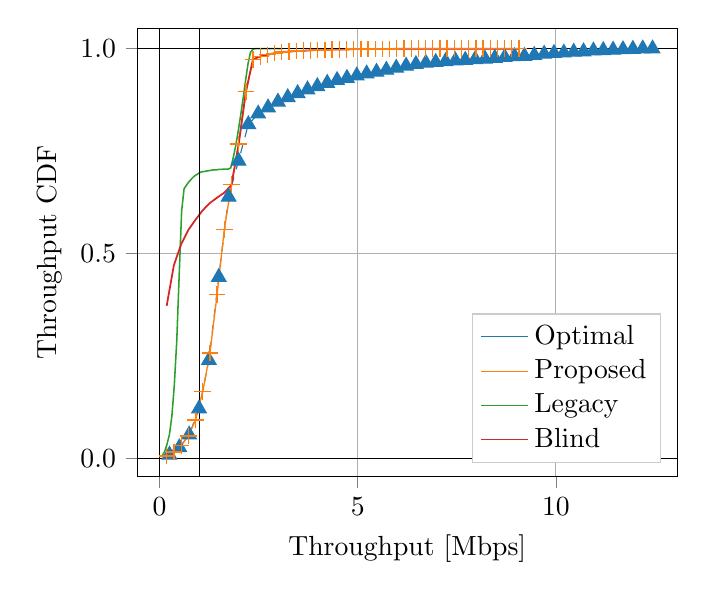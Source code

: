 % This file was created by matplotlib2tikz v0.6.18.
\begin{tikzpicture}

\definecolor{color0}{rgb}{0.122,0.467,0.706}
\definecolor{color1}{rgb}{1,0.498,0.055}
\definecolor{color2}{rgb}{0.173,0.627,0.173}
\definecolor{color3}{rgb}{0.839,0.153,0.157}

\begin{axis}[
legend cell align={left},
legend entries={{Optimal},{Proposed},{Legacy},{Blind}},
legend style={at={(0.97,0.03)}, anchor=south east, draw=white!80.0!black},
tick align=outside,
tick pos=left,
x grid style={white!69.02!black},
xlabel={Throughput [Mbps]},
xmajorgrids,
xmin=-0.556, xmax=13.057,
xtick={-5,0,5,10,15},
xticklabels={$-5$,$0$,$5$,$10$,$15$},
y grid style={white!69.02!black},
ylabel={Throughput CDF},
ymajorgrids,
ymin=-0.045, ymax=1.05,
ytick={-0.5,0,0.5,1,1.5},
yticklabels={$-0.5$,$0.0$,$0.5$,$1.0$,$1.5$}
]
\addlegendimage{no markers, color0}
\addlegendimage{no markers, color1}
\addlegendimage{no markers, color2}
\addlegendimage{no markers, color3}
\addplot [color0, dashed, mark=triangle*, mark size=3, mark options={solid}]
table [row sep=\\]{%
0.252	0.008 \\
0.501	0.026 \\
0.749	0.057 \\
0.998	0.121 \\
1.247	0.239 \\
1.495	0.442 \\
1.744	0.638 \\
1.993	0.726 \\
2.242	0.815 \\
2.49	0.841 \\
2.739	0.856 \\
2.988	0.87 \\
3.236	0.881 \\
3.485	0.891 \\
3.734	0.9 \\
3.982	0.908 \\
4.231	0.916 \\
4.48	0.923 \\
4.729	0.928 \\
4.977	0.934 \\
5.226	0.939 \\
5.475	0.943 \\
5.723	0.948 \\
5.972	0.953 \\
6.221	0.958 \\
6.469	0.962 \\
6.718	0.965 \\
6.967	0.967 \\
7.216	0.969 \\
7.464	0.971 \\
7.713	0.972 \\
7.962	0.974 \\
8.21	0.975 \\
8.459	0.977 \\
8.708	0.979 \\
8.956	0.981 \\
9.205	0.982 \\
9.454	0.984 \\
9.703	0.987 \\
9.951	0.989 \\
10.2	0.99 \\
10.449	0.992 \\
10.697	0.993 \\
10.946	0.995 \\
11.195	0.996 \\
11.443	0.997 \\
11.692	0.998 \\
11.941	0.999 \\
12.19	1.0 \\
12.438	1 \\
};
\addplot [line width=0.48pt, color1, mark=+, mark size=3, mark options={solid}]
table [row sep=\\]{%
0.185	0.005 \\
0.366	0.015 \\
0.547	0.031 \\
0.728	0.054 \\
0.91	0.093 \\
1.091	0.162 \\
1.272	0.257 \\
1.454	0.4 \\
1.635	0.558 \\
1.816	0.668 \\
1.998	0.767 \\
2.179	0.895 \\
2.36	0.974 \\
2.542	0.981 \\
2.723	0.985 \\
2.904	0.989 \\
3.086	0.992 \\
3.267	0.993 \\
3.448	0.994 \\
3.63	0.995 \\
3.811	0.996 \\
3.992	0.997 \\
4.173	0.997 \\
4.355	0.998 \\
4.536	0.998 \\
4.717	0.998 \\
4.899	0.999 \\
5.08	0.999 \\
5.261	0.999 \\
5.443	0.999 \\
5.624	0.999 \\
5.805	0.999 \\
5.987	1.0 \\
6.168	1.0 \\
6.349	1.0 \\
6.531	1.0 \\
6.712	1.0 \\
6.893	1.0 \\
7.074	1.0 \\
7.256	1.0 \\
7.437	1.0 \\
7.618	1.0 \\
7.8	1.0 \\
7.981	1.0 \\
8.162	1.0 \\
8.344	1.0 \\
8.525	1.0 \\
8.706	1.0 \\
8.888	1.0 \\
9.069	1 \\
};
\addplot [line width=0.56pt, color2]
table [row sep=\\]{%
0.063	0.005 \\
0.125	0.015 \\
0.187	0.033 \\
0.249	0.057 \\
0.311	0.101 \\
0.373	0.177 \\
0.435	0.285 \\
0.497	0.447 \\
0.559	0.604 \\
0.621	0.658 \\
0.683	0.667 \\
0.745	0.675 \\
0.807	0.682 \\
0.869	0.688 \\
0.931	0.692 \\
0.993	0.696 \\
1.055	0.699 \\
1.117	0.7 \\
1.179	0.701 \\
1.241	0.702 \\
1.303	0.703 \\
1.365	0.704 \\
1.427	0.704 \\
1.489	0.705 \\
1.551	0.705 \\
1.613	0.706 \\
1.675	0.706 \\
1.737	0.706 \\
1.799	0.709 \\
1.861	0.734 \\
1.923	0.763 \\
1.985	0.798 \\
2.047	0.837 \\
2.109	0.878 \\
2.171	0.922 \\
2.233	0.963 \\
2.295	0.991 \\
2.357	0.999 \\
2.419	1.0 \\
2.481	1.0 \\
2.543	1.0 \\
2.605	1.0 \\
2.667	1.0 \\
2.729	1.0 \\
2.791	1.0 \\
2.853	1.0 \\
2.915	1.0 \\
2.977	1.0 \\
3.039	1.0 \\
3.101	1 \\
};
\addplot [line width=0.64pt, color3]
table [row sep=\\]{%
0.181	0.372 \\
0.363	0.471 \\
0.544	0.522 \\
0.726	0.557 \\
0.907	0.582 \\
1.088	0.605 \\
1.27	0.623 \\
1.451	0.636 \\
1.632	0.648 \\
1.814	0.667 \\
1.995	0.765 \\
2.177	0.893 \\
2.358	0.974 \\
2.539	0.981 \\
2.721	0.985 \\
2.902	0.989 \\
3.083	0.992 \\
3.265	0.993 \\
3.446	0.994 \\
3.628	0.995 \\
3.809	0.996 \\
3.99	0.997 \\
4.172	0.997 \\
4.353	0.998 \\
4.534	0.998 \\
4.716	0.998 \\
4.897	0.999 \\
5.079	0.999 \\
5.26	0.999 \\
5.441	0.999 \\
5.623	0.999 \\
5.804	0.999 \\
5.985	1.0 \\
6.167	1.0 \\
6.348	1.0 \\
6.53	1.0 \\
6.711	1.0 \\
6.892	1.0 \\
7.074	1.0 \\
7.255	1.0 \\
7.437	1.0 \\
7.618	1.0 \\
7.799	1.0 \\
7.981	1.0 \\
8.162	1.0 \\
8.343	1.0 \\
8.525	1.0 \\
8.706	1.0 \\
8.888	1.0 \\
9.069	1 \\
};
\path [draw=black, fill opacity=0] (axis cs:0,-0.045)
--(axis cs:0,1.05);

\path [draw=black, fill opacity=0] (axis cs:1,-0.045)
--(axis cs:1,1.05);

\path [draw=black, fill opacity=0] (axis cs:-0.556,0)
--(axis cs:13.057,0);

\path [draw=black, fill opacity=0] (axis cs:-0.556,1)
--(axis cs:13.057,1);

\end{axis}

\end{tikzpicture}